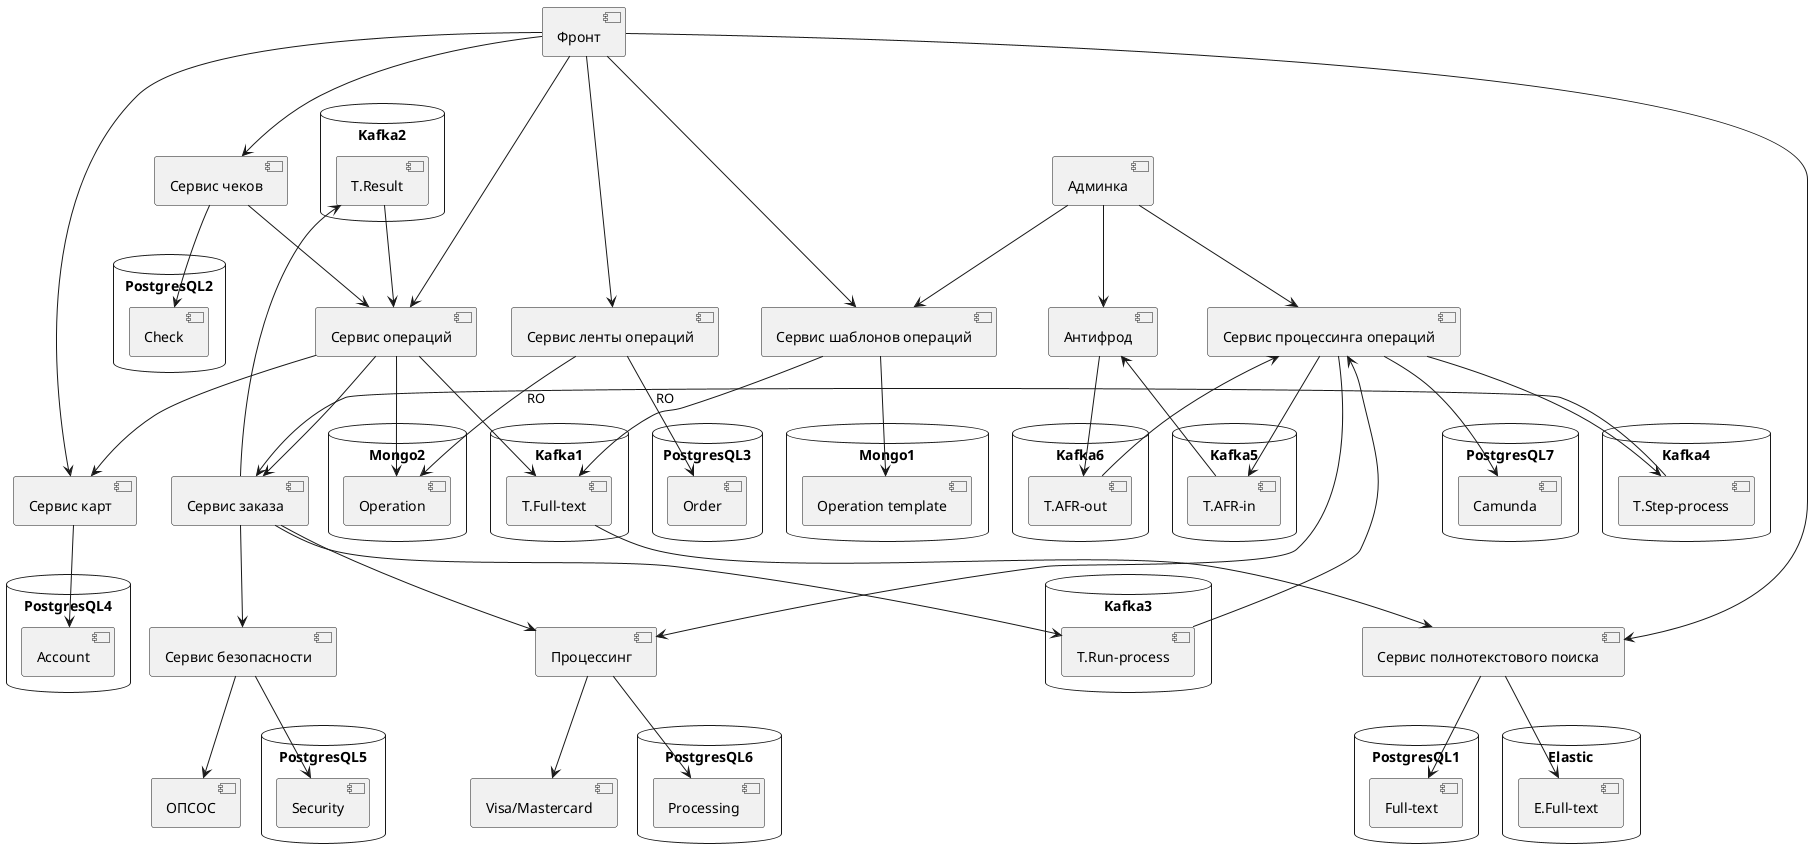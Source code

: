 @startuml

[Фронт]
[Админка]

[Сервис операций]
[Сервис шаблонов операций]

[Сервис чеков]
[Сервис полнотекстового поиска]
[Сервис карт]
[Сервис ленты операций]

[Сервис заказа]
[Антифрод]
[Сервис процессинга операций]
[Сервис безопасности]
[Процессинг]

database "Mongo1" {
   [Operation template]
}

database "Mongo2" {
   [Operation]
}

database "PostgresQL1" {
   [Full-text]
}

database "PostgresQL2" {
   [Check]
}

database "PostgresQL3" {
   [Order]
}

database "PostgresQL4" {
   [Account]
}

database "PostgresQL5" {
   [Security]
}

database "PostgresQL6" {
   [Processing]
}

database "PostgresQL7" {
    [Camunda]
}

database "Kafka1" {
   [T.Full-text]
}

database "Kafka2" {
   [T.Result]
}

database "Kafka3" {
   [T.Run-process]
}

database "Kafka4" {
   [T.Step-process]
}

database "Kafka5" {
   [T.AFR-in]
}

database "Kafka6" {
   [T.AFR-out]
}

database "Elastic" {
   [E.Full-text]
}


[Фронт] --> [Сервис шаблонов операций]
[Фронт] --> [Сервис операций]
[Фронт] --> [Сервис карт]
[Фронт] --> [Сервис чеков]
[Фронт] --> [Сервис полнотекстового поиска]
[Фронт] --> [Сервис ленты операций]

[Админка] --> [Сервис шаблонов операций]
[Админка] --> [Сервис процессинга операций]
[Админка] --> [Антифрод]

[Сервис шаблонов операций] --> [T.Full-text]
[Сервис шаблонов операций] --> [Operation template]

[Сервис операций] --> [Operation]
[Сервис операций] --> [T.Full-text]
[Сервис операций] --> [Сервис заказа]
[Сервис операций] --> [Сервис карт]

[T.Full-text] --> [Сервис полнотекстового поиска]

[Сервис полнотекстового поиска] --> [E.Full-text]
[Сервис полнотекстового поиска] --> [Full-text]

[Сервис чеков] --> [Сервис операций]
[Сервис чеков] --> [Check]

[Сервис ленты операций] --> [Operation] : RO
[Сервис ленты операций] --> [Order] : RO

[Сервис карт] --> [Account]

[Сервис заказа] --> [Сервис безопасности]
[Сервис заказа] --> [Процессинг]
[Сервис заказа] --> [T.Result]
[Сервис заказа] --> [T.Run-process]

[T.Result] --> [Сервис операций]

[T.Run-process] --> [Сервис процессинга операций]

[T.Step-process] --> [Сервис заказа]

[Сервис безопасности] --> [Security]
[Сервис безопасности] --> [ОПСОС]

[Процессинг] --> [Processing]
[Процессинг] --> [Visa/Mastercard]

[T.AFR-in] --> [Антифрод]

[Антифрод] --> [T.AFR-out]

[T.AFR-out] --> [Сервис процессинга операций]

[Сервис процессинга операций] --> [Процессинг]
[Сервис процессинга операций] --> [T.AFR-in]
[Сервис процессинга операций] --> [T.Step-process]
[Сервис процессинга операций] --> [Camunda]

@enduml